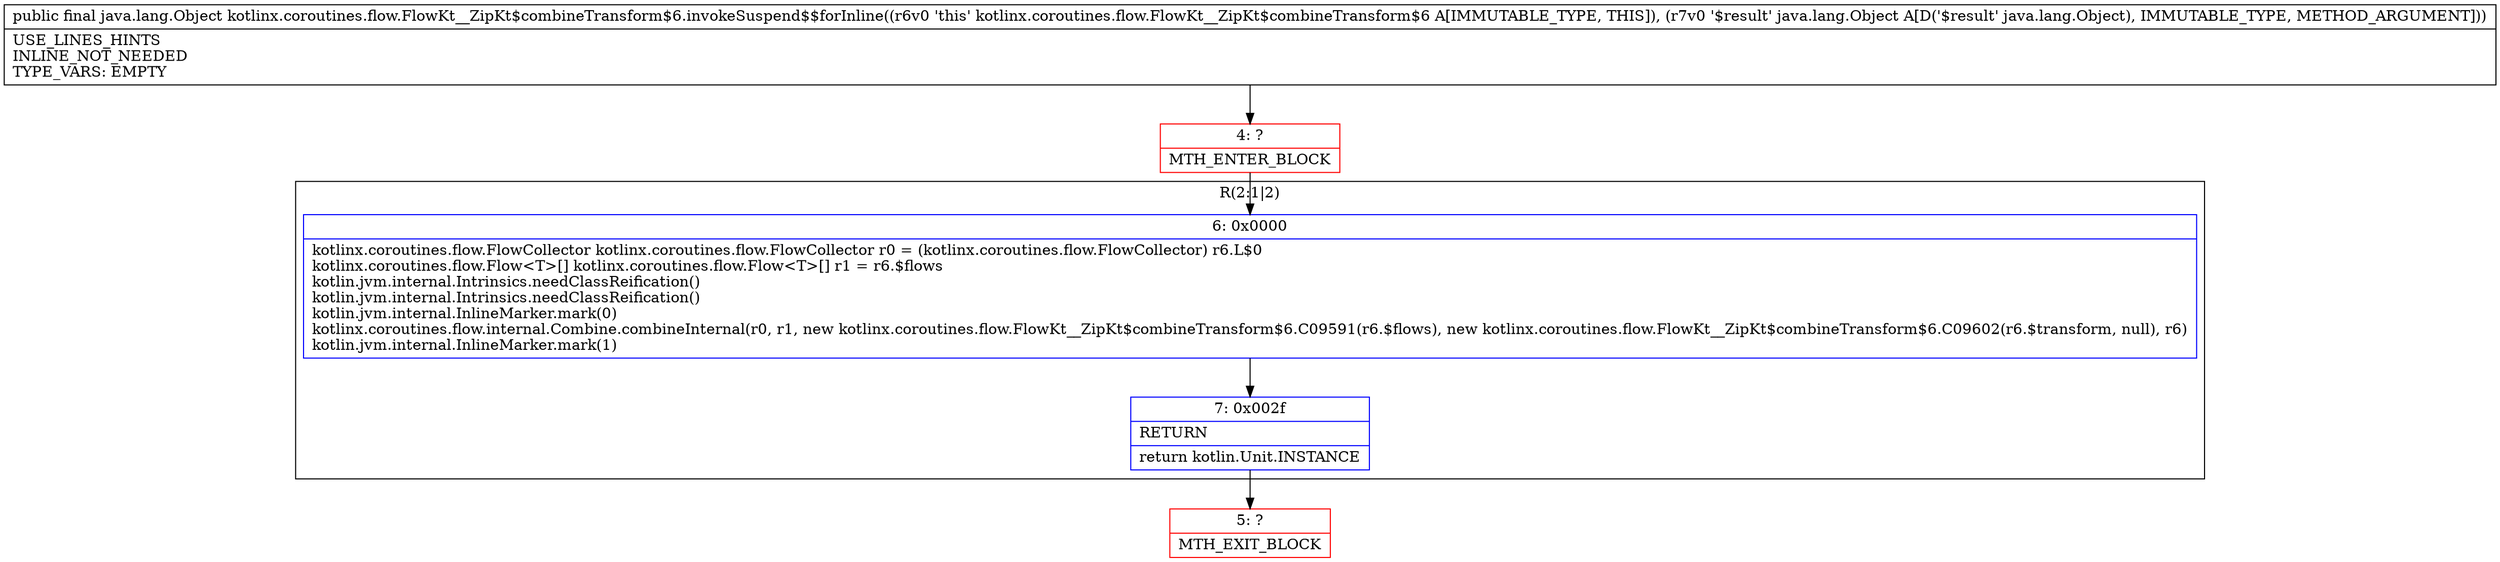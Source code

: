 digraph "CFG forkotlinx.coroutines.flow.FlowKt__ZipKt$combineTransform$6.invokeSuspend$$forInline(Ljava\/lang\/Object;)Ljava\/lang\/Object;" {
subgraph cluster_Region_530171480 {
label = "R(2:1|2)";
node [shape=record,color=blue];
Node_6 [shape=record,label="{6\:\ 0x0000|kotlinx.coroutines.flow.FlowCollector kotlinx.coroutines.flow.FlowCollector r0 = (kotlinx.coroutines.flow.FlowCollector) r6.L$0\lkotlinx.coroutines.flow.Flow\<T\>[] kotlinx.coroutines.flow.Flow\<T\>[] r1 = r6.$flows\lkotlin.jvm.internal.Intrinsics.needClassReification()\lkotlin.jvm.internal.Intrinsics.needClassReification()\lkotlin.jvm.internal.InlineMarker.mark(0)\lkotlinx.coroutines.flow.internal.Combine.combineInternal(r0, r1, new kotlinx.coroutines.flow.FlowKt__ZipKt$combineTransform$6.C09591(r6.$flows), new kotlinx.coroutines.flow.FlowKt__ZipKt$combineTransform$6.C09602(r6.$transform, null), r6)\lkotlin.jvm.internal.InlineMarker.mark(1)\l}"];
Node_7 [shape=record,label="{7\:\ 0x002f|RETURN\l|return kotlin.Unit.INSTANCE\l}"];
}
Node_4 [shape=record,color=red,label="{4\:\ ?|MTH_ENTER_BLOCK\l}"];
Node_5 [shape=record,color=red,label="{5\:\ ?|MTH_EXIT_BLOCK\l}"];
MethodNode[shape=record,label="{public final java.lang.Object kotlinx.coroutines.flow.FlowKt__ZipKt$combineTransform$6.invokeSuspend$$forInline((r6v0 'this' kotlinx.coroutines.flow.FlowKt__ZipKt$combineTransform$6 A[IMMUTABLE_TYPE, THIS]), (r7v0 '$result' java.lang.Object A[D('$result' java.lang.Object), IMMUTABLE_TYPE, METHOD_ARGUMENT]))  | USE_LINES_HINTS\lINLINE_NOT_NEEDED\lTYPE_VARS: EMPTY\l}"];
MethodNode -> Node_4;Node_6 -> Node_7;
Node_7 -> Node_5;
Node_4 -> Node_6;
}


